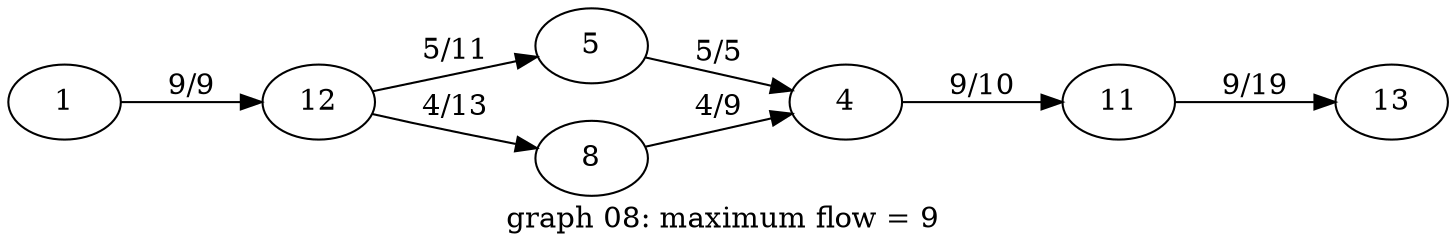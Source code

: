 digraph g{

rankdir = LR

4 -> 11 [label = " 9/10 "];
5 -> 4 [label = " 5/5 "];
8 -> 4 [label = " 4/9 "];
12 -> 5 [label = " 5/11 "];
12 -> 8 [label = " 4/13 "];
1 -> 12 [label = " 9/9 "];
11 -> 13 [label = " 9/19 "];

label = "graph 08: maximum flow = 9 "
}